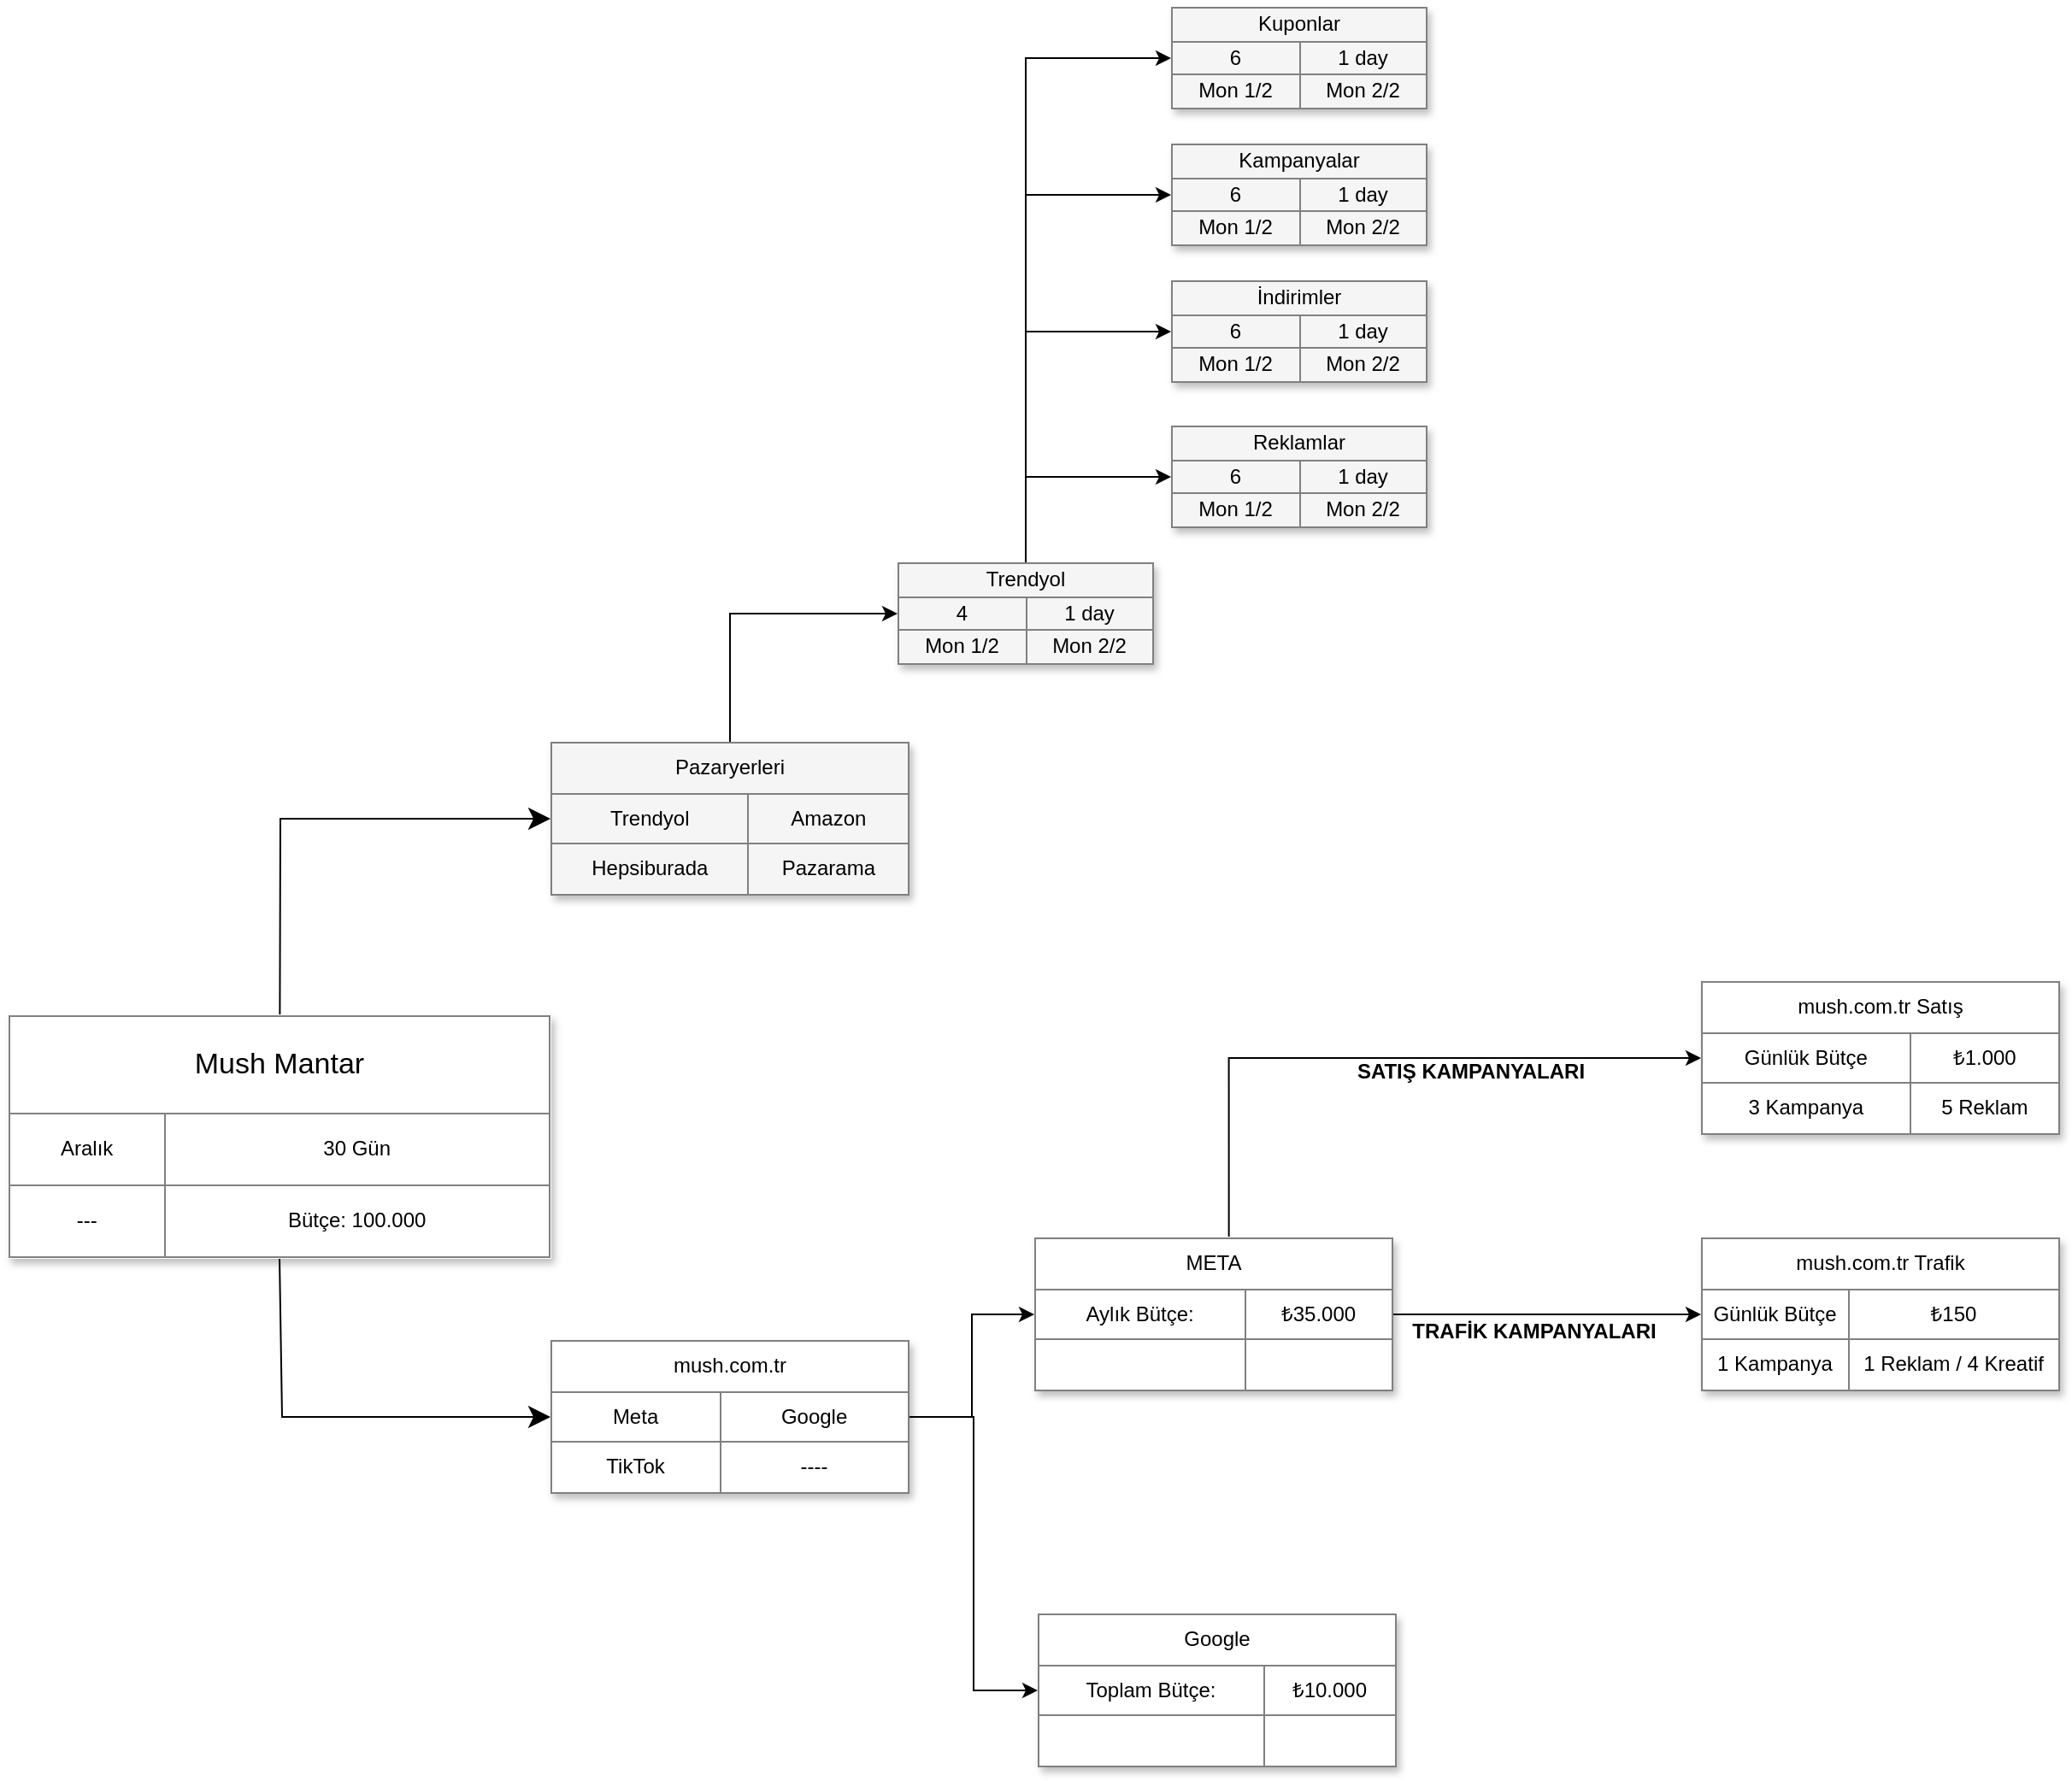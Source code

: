 <mxfile version="24.9.2">
  <diagram name="Page-1" id="9c096ad6-e400-ecc8-3e38-643d2caac077">
    <mxGraphModel dx="3267.5" dy="2202.5" grid="1" gridSize="10" guides="1" tooltips="1" connect="1" arrows="1" fold="1" page="1" pageScale="1.5" pageWidth="1169" pageHeight="827" background="none" math="0" shadow="0">
      <root>
        <mxCell id="0" style=";html=1;" />
        <mxCell id="1" style=";html=1;" parent="0" />
        <mxCell id="3cfceab9cabfe5b9-22" style="edgeStyle=none;curved=0;html=1;startSize=10;endArrow=classic;endFill=1;endSize=10;strokeColor=#000000;strokeWidth=1;fontSize=12;entryX=0;entryY=0.5;entryDx=0;entryDy=0;rounded=0;" parent="1" source="30e23a8a0b95c500-1" target="3cfceab9cabfe5b9-9" edge="1">
          <mxGeometry relative="1" as="geometry">
            <Array as="points">
              <mxPoint x="159" y="235" />
            </Array>
          </mxGeometry>
        </mxCell>
        <mxCell id="3cfceab9cabfe5b9-37" style="edgeStyle=none;curved=0;html=1;startSize=10;endArrow=classic;endFill=1;endSize=10;strokeWidth=1;fontSize=12;entryX=0;entryY=0.5;entryDx=0;entryDy=0;rounded=0;exitX=0.5;exitY=1;exitDx=0;exitDy=0;" parent="1" source="30e23a8a0b95c500-1" target="7Ct4jf1HMocAv5nsixJ--13" edge="1">
          <mxGeometry relative="1" as="geometry">
            <mxPoint x="421.702" y="810" as="targetPoint" />
            <Array as="points">
              <mxPoint x="160" y="585" />
            </Array>
          </mxGeometry>
        </mxCell>
        <mxCell id="30e23a8a0b95c500-1" value="&lt;table border=&quot;1&quot; width=&quot;100%&quot; style=&quot;width: 100% ; height: 100% ; border-collapse: collapse&quot;&gt;&lt;tbody&gt;&lt;tr&gt;&lt;td style=&quot;font-size: 17px;&quot; colspan=&quot;2&quot; align=&quot;center&quot;&gt;Mush Mantar&lt;/td&gt;&lt;/tr&gt;&lt;tr&gt;&lt;td align=&quot;center&quot;&gt;Aralık&lt;/td&gt;&lt;td align=&quot;center&quot;&gt;30 Gün&lt;/td&gt;&lt;/tr&gt;&lt;tr&gt;&lt;td align=&quot;center&quot;&gt;---&lt;/td&gt;&lt;td align=&quot;center&quot;&gt;&lt;font style=&quot;font-size: 12px;&quot;&gt;Bütçe: 100.000&lt;/font&gt;&lt;/td&gt;&lt;/tr&gt;&lt;/tbody&gt;&lt;/table&gt;" style="text;html=1;overflow=fill;rounded=0;shadow=1;fontSize=12;align=center;fillColor=default;fontColor=#000000;strokeColor=#FFFFFF;" parent="1" vertex="1">
          <mxGeometry y="350" width="317" height="142" as="geometry" />
        </mxCell>
        <mxCell id="gVQOma9ykaEgue6V0o5R-18" style="edgeStyle=orthogonalEdgeStyle;rounded=0;orthogonalLoop=1;jettySize=auto;html=1;exitX=0.5;exitY=0;exitDx=0;exitDy=0;entryX=0;entryY=0.5;entryDx=0;entryDy=0;" edge="1" parent="1" source="3cfceab9cabfe5b9-6" target="7Ct4jf1HMocAv5nsixJ--11">
          <mxGeometry relative="1" as="geometry">
            <Array as="points">
              <mxPoint x="595" y="35" />
            </Array>
          </mxGeometry>
        </mxCell>
        <mxCell id="gVQOma9ykaEgue6V0o5R-19" style="edgeStyle=orthogonalEdgeStyle;rounded=0;orthogonalLoop=1;jettySize=auto;html=1;exitX=0.5;exitY=0;exitDx=0;exitDy=0;entryX=0;entryY=0.5;entryDx=0;entryDy=0;" edge="1" parent="1" source="3cfceab9cabfe5b9-6" target="7Ct4jf1HMocAv5nsixJ--6">
          <mxGeometry relative="1" as="geometry" />
        </mxCell>
        <mxCell id="gVQOma9ykaEgue6V0o5R-20" style="edgeStyle=orthogonalEdgeStyle;rounded=0;orthogonalLoop=1;jettySize=auto;html=1;exitX=0.5;exitY=0;exitDx=0;exitDy=0;entryX=0;entryY=0.5;entryDx=0;entryDy=0;" edge="1" parent="1" source="3cfceab9cabfe5b9-6" target="7Ct4jf1HMocAv5nsixJ--4">
          <mxGeometry relative="1" as="geometry" />
        </mxCell>
        <mxCell id="gVQOma9ykaEgue6V0o5R-21" style="edgeStyle=orthogonalEdgeStyle;rounded=0;orthogonalLoop=1;jettySize=auto;html=1;exitX=0.5;exitY=0;exitDx=0;exitDy=0;entryX=0;entryY=0.5;entryDx=0;entryDy=0;" edge="1" parent="1" source="3cfceab9cabfe5b9-6" target="3cfceab9cabfe5b9-14">
          <mxGeometry relative="1" as="geometry" />
        </mxCell>
        <mxCell id="3cfceab9cabfe5b9-6" value="&lt;table border=&quot;1&quot; width=&quot;100%&quot; style=&quot;width: 100% ; height: 100% ; border-collapse: collapse&quot;&gt;&lt;tbody&gt;&lt;tr&gt;&lt;td colspan=&quot;2&quot; align=&quot;center&quot;&gt;&lt;font style=&quot;font-size: 12px&quot;&gt;Trendyol&lt;/font&gt;&lt;/td&gt;&lt;/tr&gt;&lt;tr&gt;&lt;td align=&quot;center&quot;&gt;4&lt;/td&gt;&lt;td align=&quot;center&quot;&gt;&lt;font style=&quot;font-size: 12px&quot;&gt;1 day&lt;/font&gt;&lt;/td&gt;&lt;/tr&gt;&lt;tr&gt;&lt;td align=&quot;center&quot;&gt;&lt;font style=&quot;font-size: 12px&quot;&gt;Mon 1/2&lt;/font&gt;&lt;/td&gt;&lt;td align=&quot;center&quot;&gt;&lt;font style=&quot;font-size: 12px&quot;&gt;Mon 2/2&lt;/font&gt;&lt;/td&gt;&lt;/tr&gt;&lt;/tbody&gt;&lt;/table&gt;" style="text;html=1;strokeColor=none;fillColor=#f5f5f5;overflow=fill;rounded=0;shadow=1;fontSize=12;align=center;" parent="1" vertex="1">
          <mxGeometry x="520" y="85" width="150" height="60" as="geometry" />
        </mxCell>
        <mxCell id="gVQOma9ykaEgue6V0o5R-16" style="edgeStyle=orthogonalEdgeStyle;rounded=0;orthogonalLoop=1;jettySize=auto;html=1;entryX=0;entryY=0.5;entryDx=0;entryDy=0;" edge="1" parent="1" source="3cfceab9cabfe5b9-9" target="3cfceab9cabfe5b9-6">
          <mxGeometry relative="1" as="geometry" />
        </mxCell>
        <mxCell id="3cfceab9cabfe5b9-9" value="&lt;table border=&quot;1&quot; width=&quot;100%&quot; style=&quot;width: 100% ; height: 100% ; border-collapse: collapse&quot;&gt;&lt;tbody&gt;&lt;tr&gt;&lt;td colspan=&quot;2&quot; align=&quot;center&quot;&gt;&lt;font style=&quot;font-size: 12px&quot;&gt;Pazaryerleri&lt;/font&gt;&lt;/td&gt;&lt;/tr&gt;&lt;tr&gt;&lt;td align=&quot;center&quot;&gt;Trendyol&lt;/td&gt;&lt;td align=&quot;center&quot;&gt;Amazon&lt;/td&gt;&lt;/tr&gt;&lt;tr&gt;&lt;td align=&quot;center&quot;&gt;Hepsiburada&lt;/td&gt;&lt;td align=&quot;center&quot;&gt;&lt;font style=&quot;font-size: 12px&quot;&gt;Pazarama&lt;/font&gt;&lt;/td&gt;&lt;/tr&gt;&lt;/tbody&gt;&lt;/table&gt;" style="text;html=1;strokeColor=none;fillColor=#f5f5f5;overflow=fill;rounded=0;shadow=1;fontSize=12;align=center;glass=0;gradientColor=none;shadowColor=#000000;" parent="1" vertex="1">
          <mxGeometry x="317" y="190" width="210" height="90" as="geometry" />
        </mxCell>
        <mxCell id="3cfceab9cabfe5b9-14" value="&lt;table border=&quot;1&quot; width=&quot;100%&quot; style=&quot;width: 100% ; height: 100% ; border-collapse: collapse&quot;&gt;&lt;tbody&gt;&lt;tr&gt;&lt;td colspan=&quot;2&quot; align=&quot;center&quot;&gt;&lt;font style=&quot;font-size: 12px&quot;&gt;Kuponlar&lt;/font&gt;&lt;/td&gt;&lt;/tr&gt;&lt;tr&gt;&lt;td align=&quot;center&quot;&gt;6&lt;/td&gt;&lt;td align=&quot;center&quot;&gt;&lt;font style=&quot;font-size: 12px&quot;&gt;1 day&lt;/font&gt;&lt;/td&gt;&lt;/tr&gt;&lt;tr&gt;&lt;td align=&quot;center&quot;&gt;&lt;font style=&quot;font-size: 12px&quot;&gt;Mon 1/2&lt;/font&gt;&lt;/td&gt;&lt;td align=&quot;center&quot;&gt;&lt;font style=&quot;font-size: 12px&quot;&gt;Mon 2/2&lt;/font&gt;&lt;/td&gt;&lt;/tr&gt;&lt;/tbody&gt;&lt;/table&gt;" style="text;html=1;strokeColor=none;fillColor=#f5f5f5;overflow=fill;rounded=0;shadow=1;fontSize=12;align=center;" parent="1" vertex="1">
          <mxGeometry x="680" y="-240" width="150" height="60" as="geometry" />
        </mxCell>
        <mxCell id="7Ct4jf1HMocAv5nsixJ--4" value="&lt;table border=&quot;1&quot; width=&quot;100%&quot; style=&quot;width: 100% ; height: 100% ; border-collapse: collapse&quot;&gt;&lt;tbody&gt;&lt;tr&gt;&lt;td colspan=&quot;2&quot; align=&quot;center&quot;&gt;Kampanyalar&lt;/td&gt;&lt;/tr&gt;&lt;tr&gt;&lt;td align=&quot;center&quot;&gt;6&lt;/td&gt;&lt;td align=&quot;center&quot;&gt;&lt;font style=&quot;font-size: 12px&quot;&gt;1 day&lt;/font&gt;&lt;/td&gt;&lt;/tr&gt;&lt;tr&gt;&lt;td align=&quot;center&quot;&gt;&lt;font style=&quot;font-size: 12px&quot;&gt;Mon 1/2&lt;/font&gt;&lt;/td&gt;&lt;td align=&quot;center&quot;&gt;&lt;font style=&quot;font-size: 12px&quot;&gt;Mon 2/2&lt;/font&gt;&lt;/td&gt;&lt;/tr&gt;&lt;/tbody&gt;&lt;/table&gt;" style="text;html=1;strokeColor=none;fillColor=#f5f5f5;overflow=fill;rounded=0;shadow=1;fontSize=12;align=center;" parent="1" vertex="1">
          <mxGeometry x="680" y="-160" width="150" height="60" as="geometry" />
        </mxCell>
        <mxCell id="7Ct4jf1HMocAv5nsixJ--6" value="&lt;table border=&quot;1&quot; width=&quot;100%&quot; style=&quot;width: 100% ; height: 100% ; border-collapse: collapse&quot;&gt;&lt;tbody&gt;&lt;tr&gt;&lt;td colspan=&quot;2&quot; align=&quot;center&quot;&gt;İndirimler&lt;/td&gt;&lt;/tr&gt;&lt;tr&gt;&lt;td align=&quot;center&quot;&gt;6&lt;/td&gt;&lt;td align=&quot;center&quot;&gt;&lt;font style=&quot;font-size: 12px&quot;&gt;1 day&lt;/font&gt;&lt;/td&gt;&lt;/tr&gt;&lt;tr&gt;&lt;td align=&quot;center&quot;&gt;&lt;font style=&quot;font-size: 12px&quot;&gt;Mon 1/2&lt;/font&gt;&lt;/td&gt;&lt;td align=&quot;center&quot;&gt;&lt;font style=&quot;font-size: 12px&quot;&gt;Mon 2/2&lt;/font&gt;&lt;/td&gt;&lt;/tr&gt;&lt;/tbody&gt;&lt;/table&gt;" style="text;html=1;strokeColor=none;fillColor=#f5f5f5;overflow=fill;rounded=0;shadow=1;fontSize=12;align=center;" parent="1" vertex="1">
          <mxGeometry x="680" y="-80" width="150" height="60" as="geometry" />
        </mxCell>
        <mxCell id="7Ct4jf1HMocAv5nsixJ--11" value="&lt;table border=&quot;1&quot; width=&quot;100%&quot; style=&quot;width: 100% ; height: 100% ; border-collapse: collapse&quot;&gt;&lt;tbody&gt;&lt;tr&gt;&lt;td colspan=&quot;2&quot; align=&quot;center&quot;&gt;Reklamlar&lt;/td&gt;&lt;/tr&gt;&lt;tr&gt;&lt;td align=&quot;center&quot;&gt;6&lt;/td&gt;&lt;td align=&quot;center&quot;&gt;&lt;font style=&quot;font-size: 12px&quot;&gt;1 day&lt;/font&gt;&lt;/td&gt;&lt;/tr&gt;&lt;tr&gt;&lt;td align=&quot;center&quot;&gt;&lt;font style=&quot;font-size: 12px&quot;&gt;Mon 1/2&lt;/font&gt;&lt;/td&gt;&lt;td align=&quot;center&quot;&gt;&lt;font style=&quot;font-size: 12px&quot;&gt;Mon 2/2&lt;/font&gt;&lt;/td&gt;&lt;/tr&gt;&lt;/tbody&gt;&lt;/table&gt;" style="text;html=1;strokeColor=none;fillColor=#f5f5f5;overflow=fill;rounded=0;shadow=1;fontSize=12;align=center;" parent="1" vertex="1">
          <mxGeometry x="680" y="5" width="150" height="60" as="geometry" />
        </mxCell>
        <mxCell id="gVQOma9ykaEgue6V0o5R-3" style="edgeStyle=orthogonalEdgeStyle;rounded=0;orthogonalLoop=1;jettySize=auto;html=1;entryX=0;entryY=0.5;entryDx=0;entryDy=0;" edge="1" parent="1" source="7Ct4jf1HMocAv5nsixJ--13" target="gVQOma9ykaEgue6V0o5R-2">
          <mxGeometry relative="1" as="geometry" />
        </mxCell>
        <mxCell id="gVQOma9ykaEgue6V0o5R-5" style="edgeStyle=orthogonalEdgeStyle;rounded=0;orthogonalLoop=1;jettySize=auto;html=1;entryX=0;entryY=0.5;entryDx=0;entryDy=0;" edge="1" parent="1" source="7Ct4jf1HMocAv5nsixJ--13" target="gVQOma9ykaEgue6V0o5R-4">
          <mxGeometry relative="1" as="geometry" />
        </mxCell>
        <mxCell id="7Ct4jf1HMocAv5nsixJ--13" value="&lt;table border=&quot;1&quot; width=&quot;100%&quot; style=&quot;width: 100% ; height: 100% ; border-collapse: collapse&quot;&gt;&lt;tbody&gt;&lt;tr&gt;&lt;td colspan=&quot;2&quot; align=&quot;center&quot;&gt;mush.com.tr&lt;/td&gt;&lt;/tr&gt;&lt;tr&gt;&lt;td align=&quot;center&quot;&gt;Meta&lt;/td&gt;&lt;td align=&quot;center&quot;&gt;Google&lt;/td&gt;&lt;/tr&gt;&lt;tr&gt;&lt;td align=&quot;center&quot;&gt;TikTok&lt;/td&gt;&lt;td align=&quot;center&quot;&gt;&lt;font style=&quot;font-size: 12px&quot;&gt;----&lt;/font&gt;&lt;/td&gt;&lt;/tr&gt;&lt;/tbody&gt;&lt;/table&gt;" style="text;html=1;strokeColor=none;fillColor=#FFFFFF;overflow=fill;rounded=0;shadow=1;fontSize=12;align=center;" parent="1" vertex="1">
          <mxGeometry x="317" y="540" width="210" height="90" as="geometry" />
        </mxCell>
        <mxCell id="gVQOma9ykaEgue6V0o5R-9" style="edgeStyle=orthogonalEdgeStyle;rounded=0;orthogonalLoop=1;jettySize=auto;html=1;entryX=0;entryY=0.5;entryDx=0;entryDy=0;exitX=0.542;exitY=-0.005;exitDx=0;exitDy=0;exitPerimeter=0;" edge="1" parent="1" source="gVQOma9ykaEgue6V0o5R-2" target="gVQOma9ykaEgue6V0o5R-8">
          <mxGeometry relative="1" as="geometry">
            <Array as="points">
              <mxPoint x="714" y="375" />
            </Array>
          </mxGeometry>
        </mxCell>
        <mxCell id="gVQOma9ykaEgue6V0o5R-13" style="edgeStyle=orthogonalEdgeStyle;rounded=0;orthogonalLoop=1;jettySize=auto;html=1;entryX=0;entryY=0.5;entryDx=0;entryDy=0;" edge="1" parent="1" source="gVQOma9ykaEgue6V0o5R-2" target="gVQOma9ykaEgue6V0o5R-14">
          <mxGeometry relative="1" as="geometry">
            <mxPoint x="1000" y="525" as="targetPoint" />
          </mxGeometry>
        </mxCell>
        <mxCell id="gVQOma9ykaEgue6V0o5R-2" value="&lt;table border=&quot;1&quot; width=&quot;100%&quot; style=&quot;width: 100% ; height: 100% ; border-collapse: collapse&quot;&gt;&lt;tbody&gt;&lt;tr&gt;&lt;td colspan=&quot;2&quot; align=&quot;center&quot;&gt;META&lt;br&gt;&lt;/td&gt;&lt;/tr&gt;&lt;tr&gt;&lt;td align=&quot;center&quot;&gt;Aylık Bütçe:&lt;/td&gt;&lt;td align=&quot;center&quot;&gt;₺35.000&lt;/td&gt;&lt;/tr&gt;&lt;tr&gt;&lt;td align=&quot;center&quot;&gt;&lt;/td&gt;&lt;td align=&quot;center&quot;&gt;&lt;br&gt;&lt;/td&gt;&lt;/tr&gt;&lt;/tbody&gt;&lt;/table&gt;" style="text;html=1;strokeColor=none;fillColor=#FFFFFF;overflow=fill;rounded=0;shadow=1;fontSize=12;align=center;" vertex="1" parent="1">
          <mxGeometry x="600" y="480" width="210" height="90" as="geometry" />
        </mxCell>
        <mxCell id="gVQOma9ykaEgue6V0o5R-4" value="&lt;table border=&quot;1&quot; width=&quot;100%&quot; style=&quot;width: 100% ; height: 100% ; border-collapse: collapse&quot;&gt;&lt;tbody&gt;&lt;tr&gt;&lt;td colspan=&quot;2&quot; align=&quot;center&quot;&gt;Google&lt;/td&gt;&lt;/tr&gt;&lt;tr&gt;&lt;td align=&quot;center&quot;&gt;Toplam Bütçe:&lt;/td&gt;&lt;td align=&quot;center&quot;&gt;₺10.000&lt;/td&gt;&lt;/tr&gt;&lt;tr&gt;&lt;td align=&quot;center&quot;&gt;&lt;/td&gt;&lt;td align=&quot;center&quot;&gt;&lt;br&gt;&lt;/td&gt;&lt;/tr&gt;&lt;/tbody&gt;&lt;/table&gt;" style="text;html=1;strokeColor=none;fillColor=#FFFFFF;overflow=fill;rounded=0;shadow=1;fontSize=12;align=center;" vertex="1" parent="1">
          <mxGeometry x="602" y="700" width="210" height="90" as="geometry" />
        </mxCell>
        <mxCell id="gVQOma9ykaEgue6V0o5R-8" value="&lt;table border=&quot;1&quot; width=&quot;100%&quot; style=&quot;width: 100% ; height: 100% ; border-collapse: collapse&quot;&gt;&lt;tbody&gt;&lt;tr&gt;&lt;td colspan=&quot;2&quot; align=&quot;center&quot;&gt;mush.com.tr Satış&lt;/td&gt;&lt;/tr&gt;&lt;tr&gt;&lt;td align=&quot;center&quot;&gt;Günlük Bütçe&lt;/td&gt;&lt;td align=&quot;center&quot;&gt;₺1.000&lt;/td&gt;&lt;/tr&gt;&lt;tr&gt;&lt;td align=&quot;center&quot;&gt;3 Kampanya&lt;/td&gt;&lt;td align=&quot;center&quot;&gt;5 Reklam&lt;/td&gt;&lt;/tr&gt;&lt;/tbody&gt;&lt;/table&gt;" style="text;html=1;strokeColor=none;fillColor=#FFFFFF;overflow=fill;rounded=0;shadow=1;fontSize=12;align=center;" vertex="1" parent="1">
          <mxGeometry x="990" y="330" width="210" height="90" as="geometry" />
        </mxCell>
        <mxCell id="gVQOma9ykaEgue6V0o5R-10" value="SATIŞ KAMPANYALARI&lt;div&gt;&lt;br&gt;&lt;/div&gt;" style="text;html=1;align=center;verticalAlign=middle;resizable=0;points=[];autosize=1;strokeColor=none;fillColor=none;fontStyle=1;rotation=0;" vertex="1" parent="1">
          <mxGeometry x="780" y="370" width="150" height="40" as="geometry" />
        </mxCell>
        <mxCell id="gVQOma9ykaEgue6V0o5R-14" value="&lt;table border=&quot;1&quot; width=&quot;100%&quot; style=&quot;width: 100% ; height: 100% ; border-collapse: collapse&quot;&gt;&lt;tbody&gt;&lt;tr&gt;&lt;td colspan=&quot;2&quot; align=&quot;center&quot;&gt;mush.com.tr Trafik&lt;/td&gt;&lt;/tr&gt;&lt;tr&gt;&lt;td align=&quot;center&quot;&gt;Günlük Bütçe&lt;/td&gt;&lt;td align=&quot;center&quot;&gt;₺150&lt;/td&gt;&lt;/tr&gt;&lt;tr&gt;&lt;td align=&quot;center&quot;&gt;1 Kampanya&lt;/td&gt;&lt;td align=&quot;center&quot;&gt;1 Reklam / 4 Kreatif&lt;/td&gt;&lt;/tr&gt;&lt;/tbody&gt;&lt;/table&gt;" style="text;html=1;strokeColor=none;fillColor=#FFFFFF;overflow=fill;rounded=0;shadow=1;fontSize=12;align=center;" vertex="1" parent="1">
          <mxGeometry x="990" y="480" width="210" height="90" as="geometry" />
        </mxCell>
        <mxCell id="gVQOma9ykaEgue6V0o5R-15" value="&lt;div&gt;TRAFİK KAMPANYALARI&lt;/div&gt;" style="text;html=1;align=center;verticalAlign=middle;resizable=0;points=[];autosize=1;strokeColor=none;fillColor=none;fontStyle=1;rotation=0;" vertex="1" parent="1">
          <mxGeometry x="812" y="520" width="160" height="30" as="geometry" />
        </mxCell>
      </root>
    </mxGraphModel>
  </diagram>
</mxfile>

